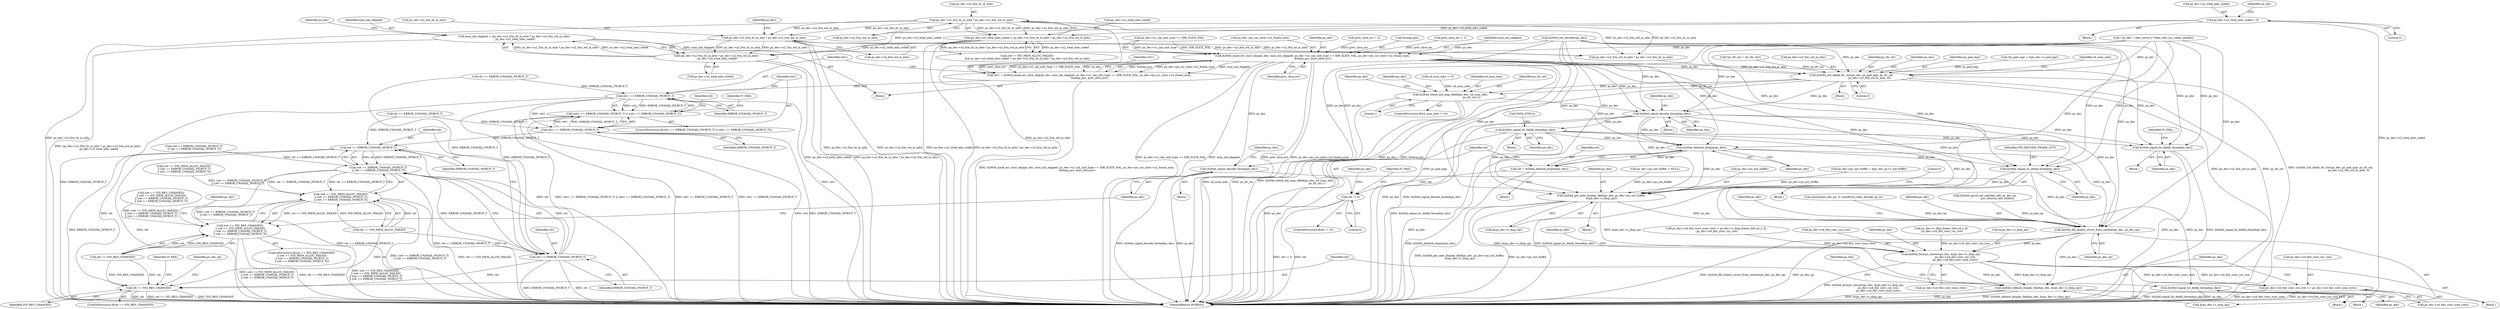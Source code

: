 digraph "0_Android_a78887bcffbc2995cf9ed72e0697acf560875e9e@integer" {
"1001482" [label="(Call,num_mb_skipped = (ps_dec->u2_frm_ht_in_mbs * ps_dec->u2_frm_wd_in_mbs)\n - ps_dec->u2_total_mbs_coded)"];
"1001484" [label="(Call,(ps_dec->u2_frm_ht_in_mbs * ps_dec->u2_frm_wd_in_mbs)\n - ps_dec->u2_total_mbs_coded)"];
"1001485" [label="(Call,ps_dec->u2_frm_ht_in_mbs * ps_dec->u2_frm_wd_in_mbs)"];
"1001470" [label="(Call,ps_dec->u2_frm_ht_in_mbs * ps_dec->u2_frm_wd_in_mbs)"];
"1001466" [label="(Call,ps_dec->u2_total_mbs_coded < ps_dec->u2_frm_ht_in_mbs * ps_dec->u2_frm_wd_in_mbs)"];
"1000908" [label="(Call,ps_dec->u2_total_mbs_coded = 0)"];
"1001514" [label="(Call,ih264d_mark_err_slice_skip(ps_dec, num_mb_skipped, ps_dec->u1_nal_unit_type == IDR_SLICE_NAL, ps_dec->ps_cur_slice->u2_frame_num,\n &temp_poc, prev_slice_err))"];
"1001512" [label="(Call,ret1 = ih264d_mark_err_slice_skip(ps_dec, num_mb_skipped, ps_dec->u1_nal_unit_type == IDR_SLICE_NAL, ps_dec->ps_cur_slice->u2_frame_num,\n &temp_poc, prev_slice_err))"];
"1001532" [label="(Call,ret1 == ERROR_UNAVAIL_PICBUF_T)"];
"1001531" [label="(Call,(ret1 == ERROR_UNAVAIL_PICBUF_T) || (ret1 == ERROR_UNAVAIL_MVBUF_T))"];
"1001535" [label="(Call,ret1 == ERROR_UNAVAIL_MVBUF_T)"];
"1001554" [label="(Call,ret == ERROR_UNAVAIL_MVBUF_T)"];
"1001550" [label="(Call,(ret == ERROR_UNAVAIL_PICBUF_T)\n || (ret == ERROR_UNAVAIL_MVBUF_T))"];
"1001546" [label="(Call,(ret == IVD_MEM_ALLOC_FAILED)\n || (ret == ERROR_UNAVAIL_PICBUF_T)\n || (ret == ERROR_UNAVAIL_MVBUF_T))"];
"1001542" [label="(Call,(ret == IVD_RES_CHANGED)\n || (ret == IVD_MEM_ALLOC_FAILED)\n || (ret == ERROR_UNAVAIL_PICBUF_T)\n || (ret == ERROR_UNAVAIL_MVBUF_T))"];
"1001570" [label="(Call,ret == IVD_RES_CHANGED)"];
"1001551" [label="(Call,ret == ERROR_UNAVAIL_PICBUF_T)"];
"1001558" [label="(Call,ih264d_signal_decode_thread(ps_dec))"];
"1001567" [label="(Call,ih264d_signal_bs_deblk_thread(ps_dec))"];
"1001647" [label="(Call,ih264d_init_deblk_tfr_ctxt(ps_dec, ps_pad_mgr, ps_tfr_cxt,\n                                           ps_dec->u2_frm_wd_in_mbs, 0))"];
"1001671" [label="(Call,ih264d_check_mb_map_deblk(ps_dec, u4_num_mbs,\n                                                   ps_tfr_cxt,1))"];
"1001681" [label="(Call,ih264d_signal_decode_thread(ps_dec))"];
"1001690" [label="(Call,ih264d_signal_bs_deblk_thread(ps_dec))"];
"1001789" [label="(Call,ih264d_signal_bs_deblk_thread(ps_dec))"];
"1001845" [label="(Call,ih264d_deblock_display(ps_dec))"];
"1001843" [label="(Call,ret = ih264d_deblock_display(ps_dec))"];
"1001848" [label="(Call,ret != 0)"];
"1001967" [label="(Call,ih264d_signal_bs_deblk_thread(ps_dec))"];
"1001981" [label="(Call,ih264d_get_next_display_field(ps_dec, ps_dec->ps_out_buffer,\n &(ps_dec->s_disp_op)))"];
"1002009" [label="(Call,ih264d_fill_output_struct_from_context(ps_dec, ps_dec_op))"];
"1002040" [label="(Call,ih264d_format_convert(ps_dec, &(ps_dec->s_disp_op),\n                                  ps_dec->u4_fmt_conv_cur_row,\n                                  ps_dec->u4_fmt_conv_num_rows))"];
"1002052" [label="(Call,ps_dec->u4_fmt_conv_cur_row += ps_dec->u4_fmt_conv_num_rows)"];
"1002059" [label="(Call,ih264d_release_display_field(ps_dec, &(ps_dec->s_disp_op)))"];
"1001321" [label="(Call,ret == ERROR_UNAVAIL_PICBUF_T)"];
"1001973" [label="(Identifier,IVD_DECODE_FRAME_OUT)"];
"1001484" [label="(Call,(ps_dec->u2_frm_ht_in_mbs * ps_dec->u2_frm_wd_in_mbs)\n - ps_dec->u2_total_mbs_coded)"];
"1000912" [label="(Literal,0)"];
"1001788" [label="(Block,)"];
"1001656" [label="(Identifier,u4_num_mbs)"];
"1002052" [label="(Call,ps_dec->u4_fmt_conv_cur_row += ps_dec->u4_fmt_conv_num_rows)"];
"1001566" [label="(Block,)"];
"1001844" [label="(Identifier,ret)"];
"1001668" [label="(Call,u4_num_mbs != 0)"];
"1001486" [label="(Call,ps_dec->u2_frm_ht_in_mbs)"];
"1001843" [label="(Call,ret = ih264d_deblock_display(ps_dec))"];
"1001544" [label="(Identifier,ret)"];
"1001559" [label="(Identifier,ps_dec)"];
"1002041" [label="(Identifier,ps_dec)"];
"1001567" [label="(Call,ih264d_signal_bs_deblk_thread(ps_dec))"];
"1001467" [label="(Call,ps_dec->u2_total_mbs_coded)"];
"1001483" [label="(Identifier,num_mb_skipped)"];
"1001553" [label="(Identifier,ERROR_UNAVAIL_PICBUF_T)"];
"1001618" [label="(Call,*ps_tfr_cxt = &s_tfr_ctxt)"];
"1001613" [label="(Block,)"];
"1001535" [label="(Call,ret1 == ERROR_UNAVAIL_MVBUF_T)"];
"1001857" [label="(Identifier,ps_dec)"];
"1001536" [label="(Identifier,ret1)"];
"1001673" [label="(Identifier,u4_num_mbs)"];
"1001966" [label="(Block,)"];
"1001568" [label="(Identifier,ps_dec)"];
"1001517" [label="(Call,ps_dec->u1_nal_unit_type == IDR_SLICE_NAL)"];
"1001572" [label="(Identifier,IVD_RES_CHANGED)"];
"1001848" [label="(Call,ret != 0)"];
"1001853" [label="(Identifier,IV_FAIL)"];
"1001674" [label="(Identifier,ps_tfr_cxt)"];
"1001546" [label="(Call,(ret == IVD_MEM_ALLOC_FAILED)\n || (ret == ERROR_UNAVAIL_PICBUF_T)\n || (ret == ERROR_UNAVAIL_MVBUF_T))"];
"1002031" [label="(Call,ps_dec->s_disp_frame_info.u4_y_ht\n - ps_dec->u4_fmt_conv_cur_row)"];
"1001792" [label="(Identifier,IV_FAIL)"];
"1001570" [label="(Call,ret == IVD_RES_CHANGED)"];
"1000915" [label="(Identifier,ps_dec)"];
"1001512" [label="(Call,ret1 = ih264d_mark_err_slice_skip(ps_dec, num_mb_skipped, ps_dec->u1_nal_unit_type == IDR_SLICE_NAL, ps_dec->ps_cur_slice->u2_frame_num,\n &temp_poc, prev_slice_err))"];
"1001485" [label="(Call,ps_dec->u2_frm_ht_in_mbs * ps_dec->u2_frm_wd_in_mbs)"];
"1000909" [label="(Call,ps_dec->u2_total_mbs_coded)"];
"1001689" [label="(Block,)"];
"1001682" [label="(Identifier,ps_dec)"];
"1001845" [label="(Call,ih264d_deblock_display(ps_dec))"];
"1002015" [label="(Identifier,ps_dec)"];
"1001522" [label="(Call,ps_dec->ps_cur_slice->u2_frame_num)"];
"1001654" [label="(Literal,0)"];
"1001678" [label="(Identifier,ps_dec)"];
"1000151" [label="(Block,)"];
"1001986" [label="(Call,&(ps_dec->s_disp_op))"];
"1001537" [label="(Identifier,ERROR_UNAVAIL_MVBUF_T)"];
"1001569" [label="(ControlStructure,if(ret == IVD_RES_CHANGED))"];
"1001515" [label="(Identifier,ps_dec)"];
"1001509" [label="(Call,prev_slice_err = 2)"];
"1001324" [label="(Call,ret == ERROR_UNAVAIL_MVBUF_T)"];
"1001557" [label="(Block,)"];
"1001558" [label="(Call,ih264d_signal_decode_thread(ps_dec))"];
"1001847" [label="(ControlStructure,if(ret != 0))"];
"1002042" [label="(Call,&(ps_dec->s_disp_op))"];
"1001527" [label="(Call,&temp_poc)"];
"1001541" [label="(ControlStructure,if((ret == IVD_RES_CHANGED)\n || (ret == IVD_MEM_ALLOC_FAILED)\n || (ret == ERROR_UNAVAIL_PICBUF_T)\n || (ret == ERROR_UNAVAIL_MVBUF_T)))"];
"1001492" [label="(Call,ps_dec->u2_total_mbs_coded)"];
"1001667" [label="(ControlStructure,if(u4_num_mbs != 0))"];
"1001789" [label="(Call,ih264d_signal_bs_deblk_thread(ps_dec))"];
"1001651" [label="(Call,ps_dec->u2_frm_wd_in_mbs)"];
"1001846" [label="(Identifier,ps_dec)"];
"1001583" [label="(Identifier,ps_dec)"];
"1001983" [label="(Call,ps_dec->ps_out_buffer)"];
"1001470" [label="(Call,ps_dec->u2_frm_ht_in_mbs * ps_dec->u2_frm_wd_in_mbs)"];
"1001320" [label="(Call,(ret == ERROR_UNAVAIL_PICBUF_T)\n || (ret == ERROR_UNAVAIL_MVBUF_T))"];
"1001691" [label="(Identifier,ps_dec)"];
"1001968" [label="(Identifier,ps_dec)"];
"1001790" [label="(Identifier,ps_dec)"];
"1001462" [label="(Call,(ret != IVD_MEM_ALLOC_FAILED)\n && ps_dec->u2_total_mbs_coded < ps_dec->u2_frm_ht_in_mbs * ps_dec->u2_frm_wd_in_mbs)"];
"1000324" [label="(Call,ps_dec->ps_out_buffer = &ps_dec_ip->s_out_buffer)"];
"1002011" [label="(Identifier,ps_dec_op)"];
"1001690" [label="(Call,ih264d_signal_bs_deblk_thread(ps_dec))"];
"1001585" [label="(Block,)"];
"1002049" [label="(Call,ps_dec->u4_fmt_conv_num_rows)"];
"1001513" [label="(Identifier,ret1)"];
"1001967" [label="(Call,ih264d_signal_bs_deblk_thread(ps_dec))"];
"1001992" [label="(Literal,0)"];
"1000227" [label="(Call,memset(ps_dec_op, 0, sizeof(ivd_video_decode_op_t)))"];
"1001547" [label="(Call,ret == IVD_MEM_ALLOC_FAILED)"];
"1001534" [label="(Identifier,ERROR_UNAVAIL_PICBUF_T)"];
"1001681" [label="(Call,ih264d_signal_decode_thread(ps_dec))"];
"1002054" [label="(Identifier,ps_dec)"];
"1001466" [label="(Call,ps_dec->u2_total_mbs_coded < ps_dec->u2_frm_ht_in_mbs * ps_dec->u2_frm_wd_in_mbs)"];
"1001555" [label="(Identifier,ret)"];
"1001563" [label="(Identifier,ps_dec)"];
"1001498" [label="(Identifier,ps_dec)"];
"1001316" [label="(Call,(ret == IVD_MEM_ALLOC_FAILED)\n || (ret == ERROR_UNAVAIL_PICBUF_T)\n || (ret == ERROR_UNAVAIL_MVBUF_T))"];
"1001489" [label="(Call,ps_dec->u2_frm_wd_in_mbs)"];
"1001540" [label="(Identifier,IV_FAIL)"];
"1001493" [label="(Identifier,ps_dec)"];
"1001672" [label="(Identifier,ps_dec)"];
"1001580" [label="(Identifier,IV_FAIL)"];
"1001531" [label="(Call,(ret1 == ERROR_UNAVAIL_PICBUF_T) || (ret1 == ERROR_UNAVAIL_MVBUF_T))"];
"1002056" [label="(Call,ps_dec->u4_fmt_conv_num_rows)"];
"1001471" [label="(Call,ps_dec->u2_frm_ht_in_mbs)"];
"1001981" [label="(Call,ih264d_get_next_display_field(ps_dec, ps_dec->ps_out_buffer,\n &(ps_dec->s_disp_op)))"];
"1001477" [label="(Block,)"];
"1001542" [label="(Call,(ret == IVD_RES_CHANGED)\n || (ret == IVD_MEM_ALLOC_FAILED)\n || (ret == ERROR_UNAVAIL_PICBUF_T)\n || (ret == ERROR_UNAVAIL_MVBUF_T))"];
"1001505" [label="(Call,prev_slice_err = 1)"];
"1001532" [label="(Call,ret1 == ERROR_UNAVAIL_PICBUF_T)"];
"1001842" [label="(Block,)"];
"1001543" [label="(Call,ret == IVD_RES_CHANGED)"];
"1001529" [label="(Identifier,prev_slice_err)"];
"1002009" [label="(Call,ih264d_fill_output_struct_from_context(ps_dec, ps_dec_op))"];
"1001850" [label="(Literal,0)"];
"1002053" [label="(Call,ps_dec->u4_fmt_conv_cur_row)"];
"1001533" [label="(Identifier,ret1)"];
"1001849" [label="(Identifier,ret)"];
"1001552" [label="(Identifier,ret)"];
"1001647" [label="(Call,ih264d_init_deblk_tfr_ctxt(ps_dec, ps_pad_mgr, ps_tfr_cxt,\n                                           ps_dec->u2_frm_wd_in_mbs, 0))"];
"1002059" [label="(Call,ih264d_release_display_field(ps_dec, &(ps_dec->s_disp_op)))"];
"1001551" [label="(Call,ret == ERROR_UNAVAIL_PICBUF_T)"];
"1002026" [label="(Block,)"];
"1001312" [label="(Call,(ret == IVD_RES_CHANGED)\n || (ret == IVD_MEM_ALLOC_FAILED)\n || (ret == ERROR_UNAVAIL_PICBUF_T)\n || (ret == ERROR_UNAVAIL_MVBUF_T))"];
"1001482" [label="(Call,num_mb_skipped = (ps_dec->u2_frm_ht_in_mbs * ps_dec->u2_frm_wd_in_mbs)\n - ps_dec->u2_total_mbs_coded)"];
"1002129" [label="(MethodReturn,WORD32)"];
"1001474" [label="(Call,ps_dec->u2_frm_wd_in_mbs)"];
"1001514" [label="(Call,ih264d_mark_err_slice_skip(ps_dec, num_mb_skipped, ps_dec->u1_nal_unit_type == IDR_SLICE_NAL, ps_dec->ps_cur_slice->u2_frame_num,\n &temp_poc, prev_slice_err))"];
"1002027" [label="(Call,ps_dec->u4_fmt_conv_num_rows = ps_dec->s_disp_frame_info.u4_y_ht\n - ps_dec->u4_fmt_conv_cur_row)"];
"1002010" [label="(Identifier,ps_dec)"];
"1000896" [label="(Call,ih264d_init_decoder(ps_dec))"];
"1000908" [label="(Call,ps_dec->u2_total_mbs_coded = 0)"];
"1001571" [label="(Identifier,ret)"];
"1001286" [label="(Call,ih264d_parse_nal_unit(dec_hdl, ps_dec_op,\n                              pu1_bitstrm_buf, buflen))"];
"1001982" [label="(Identifier,ps_dec)"];
"1001671" [label="(Call,ih264d_check_mb_map_deblk(ps_dec, u4_num_mbs,\n                                                   ps_tfr_cxt,1))"];
"1002040" [label="(Call,ih264d_format_convert(ps_dec, &(ps_dec->s_disp_op),\n                                  ps_dec->u4_fmt_conv_cur_row,\n                                  ps_dec->u4_fmt_conv_num_rows))"];
"1001692" [label="(Call,DATA_SYNC())"];
"1001969" [label="(Block,)"];
"1002069" [label="(Identifier,ps_dec)"];
"1000153" [label="(Call,* ps_dec = (dec_struct_t *)(dec_hdl->pv_codec_handle))"];
"1002061" [label="(Call,&(ps_dec->s_disp_op))"];
"1001550" [label="(Call,(ret == ERROR_UNAVAIL_PICBUF_T)\n || (ret == ERROR_UNAVAIL_MVBUF_T))"];
"1000311" [label="(Call,ps_dec->ps_out_buffer = NULL)"];
"1001980" [label="(Block,)"];
"1001650" [label="(Identifier,ps_tfr_cxt)"];
"1001556" [label="(Identifier,ERROR_UNAVAIL_MVBUF_T)"];
"1001516" [label="(Identifier,num_mb_skipped)"];
"1001648" [label="(Identifier,ps_dec)"];
"1001632" [label="(Call,ps_dec->u2_frm_wd_in_mbs * ps_dec->u2_frm_ht_in_mbs)"];
"1001649" [label="(Identifier,ps_pad_mgr)"];
"1001530" [label="(ControlStructure,if((ret1 == ERROR_UNAVAIL_PICBUF_T) || (ret1 == ERROR_UNAVAIL_MVBUF_T)))"];
"1001554" [label="(Call,ret == ERROR_UNAVAIL_MVBUF_T)"];
"1001576" [label="(Identifier,ps_dec_op)"];
"1001686" [label="(Identifier,ps_dec)"];
"1001675" [label="(Literal,1)"];
"1002046" [label="(Call,ps_dec->u4_fmt_conv_cur_row)"];
"1001623" [label="(Call,*ps_pad_mgr = &ps_dec->s_pad_mgr)"];
"1002060" [label="(Identifier,ps_dec)"];
"1001482" -> "1001477"  [label="AST: "];
"1001482" -> "1001484"  [label="CFG: "];
"1001483" -> "1001482"  [label="AST: "];
"1001484" -> "1001482"  [label="AST: "];
"1001498" -> "1001482"  [label="CFG: "];
"1001482" -> "1002129"  [label="DDG: (ps_dec->u2_frm_ht_in_mbs * ps_dec->u2_frm_wd_in_mbs)\n - ps_dec->u2_total_mbs_coded"];
"1001484" -> "1001482"  [label="DDG: ps_dec->u2_frm_ht_in_mbs * ps_dec->u2_frm_wd_in_mbs"];
"1001484" -> "1001482"  [label="DDG: ps_dec->u2_total_mbs_coded"];
"1001482" -> "1001514"  [label="DDG: num_mb_skipped"];
"1001484" -> "1001492"  [label="CFG: "];
"1001485" -> "1001484"  [label="AST: "];
"1001492" -> "1001484"  [label="AST: "];
"1001484" -> "1002129"  [label="DDG: ps_dec->u2_total_mbs_coded"];
"1001484" -> "1002129"  [label="DDG: ps_dec->u2_frm_ht_in_mbs * ps_dec->u2_frm_wd_in_mbs"];
"1001485" -> "1001484"  [label="DDG: ps_dec->u2_frm_ht_in_mbs"];
"1001485" -> "1001484"  [label="DDG: ps_dec->u2_frm_wd_in_mbs"];
"1001466" -> "1001484"  [label="DDG: ps_dec->u2_total_mbs_coded"];
"1000908" -> "1001484"  [label="DDG: ps_dec->u2_total_mbs_coded"];
"1001485" -> "1001489"  [label="CFG: "];
"1001486" -> "1001485"  [label="AST: "];
"1001489" -> "1001485"  [label="AST: "];
"1001493" -> "1001485"  [label="CFG: "];
"1001485" -> "1002129"  [label="DDG: ps_dec->u2_frm_ht_in_mbs"];
"1001485" -> "1002129"  [label="DDG: ps_dec->u2_frm_wd_in_mbs"];
"1001470" -> "1001485"  [label="DDG: ps_dec->u2_frm_ht_in_mbs"];
"1001470" -> "1001485"  [label="DDG: ps_dec->u2_frm_wd_in_mbs"];
"1001485" -> "1001632"  [label="DDG: ps_dec->u2_frm_wd_in_mbs"];
"1001485" -> "1001632"  [label="DDG: ps_dec->u2_frm_ht_in_mbs"];
"1001470" -> "1001466"  [label="AST: "];
"1001470" -> "1001474"  [label="CFG: "];
"1001471" -> "1001470"  [label="AST: "];
"1001474" -> "1001470"  [label="AST: "];
"1001466" -> "1001470"  [label="CFG: "];
"1001470" -> "1002129"  [label="DDG: ps_dec->u2_frm_wd_in_mbs"];
"1001470" -> "1002129"  [label="DDG: ps_dec->u2_frm_ht_in_mbs"];
"1001470" -> "1001466"  [label="DDG: ps_dec->u2_frm_ht_in_mbs"];
"1001470" -> "1001466"  [label="DDG: ps_dec->u2_frm_wd_in_mbs"];
"1001470" -> "1001632"  [label="DDG: ps_dec->u2_frm_wd_in_mbs"];
"1001470" -> "1001632"  [label="DDG: ps_dec->u2_frm_ht_in_mbs"];
"1001466" -> "1001462"  [label="AST: "];
"1001467" -> "1001466"  [label="AST: "];
"1001462" -> "1001466"  [label="CFG: "];
"1001466" -> "1002129"  [label="DDG: ps_dec->u2_total_mbs_coded"];
"1001466" -> "1002129"  [label="DDG: ps_dec->u2_frm_ht_in_mbs * ps_dec->u2_frm_wd_in_mbs"];
"1001466" -> "1001462"  [label="DDG: ps_dec->u2_total_mbs_coded"];
"1001466" -> "1001462"  [label="DDG: ps_dec->u2_frm_ht_in_mbs * ps_dec->u2_frm_wd_in_mbs"];
"1000908" -> "1001466"  [label="DDG: ps_dec->u2_total_mbs_coded"];
"1000908" -> "1000151"  [label="AST: "];
"1000908" -> "1000912"  [label="CFG: "];
"1000909" -> "1000908"  [label="AST: "];
"1000912" -> "1000908"  [label="AST: "];
"1000915" -> "1000908"  [label="CFG: "];
"1000908" -> "1002129"  [label="DDG: ps_dec->u2_total_mbs_coded"];
"1001514" -> "1001512"  [label="AST: "];
"1001514" -> "1001529"  [label="CFG: "];
"1001515" -> "1001514"  [label="AST: "];
"1001516" -> "1001514"  [label="AST: "];
"1001517" -> "1001514"  [label="AST: "];
"1001522" -> "1001514"  [label="AST: "];
"1001527" -> "1001514"  [label="AST: "];
"1001529" -> "1001514"  [label="AST: "];
"1001512" -> "1001514"  [label="CFG: "];
"1001514" -> "1002129"  [label="DDG: ps_dec->u1_nal_unit_type == IDR_SLICE_NAL"];
"1001514" -> "1002129"  [label="DDG: num_mb_skipped"];
"1001514" -> "1002129"  [label="DDG: prev_slice_err"];
"1001514" -> "1002129"  [label="DDG: ps_dec->ps_cur_slice->u2_frame_num"];
"1001514" -> "1002129"  [label="DDG: ps_dec"];
"1001514" -> "1002129"  [label="DDG: &temp_poc"];
"1001514" -> "1001512"  [label="DDG: &temp_poc"];
"1001514" -> "1001512"  [label="DDG: ps_dec->ps_cur_slice->u2_frame_num"];
"1001514" -> "1001512"  [label="DDG: num_mb_skipped"];
"1001514" -> "1001512"  [label="DDG: prev_slice_err"];
"1001514" -> "1001512"  [label="DDG: ps_dec->u1_nal_unit_type == IDR_SLICE_NAL"];
"1001514" -> "1001512"  [label="DDG: ps_dec"];
"1000896" -> "1001514"  [label="DDG: ps_dec"];
"1000153" -> "1001514"  [label="DDG: ps_dec"];
"1001517" -> "1001514"  [label="DDG: ps_dec->u1_nal_unit_type"];
"1001517" -> "1001514"  [label="DDG: IDR_SLICE_NAL"];
"1001505" -> "1001514"  [label="DDG: prev_slice_err"];
"1001509" -> "1001514"  [label="DDG: prev_slice_err"];
"1001514" -> "1001558"  [label="DDG: ps_dec"];
"1001514" -> "1001647"  [label="DDG: ps_dec"];
"1001514" -> "1001681"  [label="DDG: ps_dec"];
"1001514" -> "1001789"  [label="DDG: ps_dec"];
"1001514" -> "1001845"  [label="DDG: ps_dec"];
"1001514" -> "1001967"  [label="DDG: ps_dec"];
"1001514" -> "1001981"  [label="DDG: ps_dec"];
"1001514" -> "1002009"  [label="DDG: ps_dec"];
"1001512" -> "1001477"  [label="AST: "];
"1001513" -> "1001512"  [label="AST: "];
"1001533" -> "1001512"  [label="CFG: "];
"1001512" -> "1002129"  [label="DDG: ih264d_mark_err_slice_skip(ps_dec, num_mb_skipped, ps_dec->u1_nal_unit_type == IDR_SLICE_NAL, ps_dec->ps_cur_slice->u2_frame_num,\n &temp_poc, prev_slice_err)"];
"1001512" -> "1001532"  [label="DDG: ret1"];
"1001532" -> "1001531"  [label="AST: "];
"1001532" -> "1001534"  [label="CFG: "];
"1001533" -> "1001532"  [label="AST: "];
"1001534" -> "1001532"  [label="AST: "];
"1001536" -> "1001532"  [label="CFG: "];
"1001531" -> "1001532"  [label="CFG: "];
"1001532" -> "1002129"  [label="DDG: ERROR_UNAVAIL_PICBUF_T"];
"1001532" -> "1002129"  [label="DDG: ret1"];
"1001532" -> "1001531"  [label="DDG: ret1"];
"1001532" -> "1001531"  [label="DDG: ERROR_UNAVAIL_PICBUF_T"];
"1001321" -> "1001532"  [label="DDG: ERROR_UNAVAIL_PICBUF_T"];
"1001532" -> "1001535"  [label="DDG: ret1"];
"1001532" -> "1001551"  [label="DDG: ERROR_UNAVAIL_PICBUF_T"];
"1001531" -> "1001530"  [label="AST: "];
"1001531" -> "1001535"  [label="CFG: "];
"1001535" -> "1001531"  [label="AST: "];
"1001540" -> "1001531"  [label="CFG: "];
"1001544" -> "1001531"  [label="CFG: "];
"1001531" -> "1002129"  [label="DDG: (ret1 == ERROR_UNAVAIL_PICBUF_T) || (ret1 == ERROR_UNAVAIL_MVBUF_T)"];
"1001531" -> "1002129"  [label="DDG: ret1 == ERROR_UNAVAIL_MVBUF_T"];
"1001531" -> "1002129"  [label="DDG: ret1 == ERROR_UNAVAIL_PICBUF_T"];
"1001535" -> "1001531"  [label="DDG: ret1"];
"1001535" -> "1001531"  [label="DDG: ERROR_UNAVAIL_MVBUF_T"];
"1001535" -> "1001537"  [label="CFG: "];
"1001536" -> "1001535"  [label="AST: "];
"1001537" -> "1001535"  [label="AST: "];
"1001535" -> "1002129"  [label="DDG: ERROR_UNAVAIL_MVBUF_T"];
"1001535" -> "1002129"  [label="DDG: ret1"];
"1001324" -> "1001535"  [label="DDG: ERROR_UNAVAIL_MVBUF_T"];
"1001535" -> "1001554"  [label="DDG: ERROR_UNAVAIL_MVBUF_T"];
"1001554" -> "1001550"  [label="AST: "];
"1001554" -> "1001556"  [label="CFG: "];
"1001555" -> "1001554"  [label="AST: "];
"1001556" -> "1001554"  [label="AST: "];
"1001550" -> "1001554"  [label="CFG: "];
"1001554" -> "1002129"  [label="DDG: ERROR_UNAVAIL_MVBUF_T"];
"1001554" -> "1002129"  [label="DDG: ret"];
"1001554" -> "1001550"  [label="DDG: ret"];
"1001554" -> "1001550"  [label="DDG: ERROR_UNAVAIL_MVBUF_T"];
"1001551" -> "1001554"  [label="DDG: ret"];
"1001324" -> "1001554"  [label="DDG: ERROR_UNAVAIL_MVBUF_T"];
"1001554" -> "1001570"  [label="DDG: ret"];
"1001550" -> "1001546"  [label="AST: "];
"1001550" -> "1001551"  [label="CFG: "];
"1001551" -> "1001550"  [label="AST: "];
"1001546" -> "1001550"  [label="CFG: "];
"1001550" -> "1002129"  [label="DDG: ret == ERROR_UNAVAIL_PICBUF_T"];
"1001550" -> "1002129"  [label="DDG: ret == ERROR_UNAVAIL_MVBUF_T"];
"1001550" -> "1001546"  [label="DDG: ret == ERROR_UNAVAIL_PICBUF_T"];
"1001550" -> "1001546"  [label="DDG: ret == ERROR_UNAVAIL_MVBUF_T"];
"1001551" -> "1001550"  [label="DDG: ret"];
"1001551" -> "1001550"  [label="DDG: ERROR_UNAVAIL_PICBUF_T"];
"1001320" -> "1001550"  [label="DDG: ret == ERROR_UNAVAIL_MVBUF_T"];
"1001546" -> "1001542"  [label="AST: "];
"1001546" -> "1001547"  [label="CFG: "];
"1001547" -> "1001546"  [label="AST: "];
"1001542" -> "1001546"  [label="CFG: "];
"1001546" -> "1002129"  [label="DDG: ret == IVD_MEM_ALLOC_FAILED"];
"1001546" -> "1002129"  [label="DDG: (ret == ERROR_UNAVAIL_PICBUF_T)\n || (ret == ERROR_UNAVAIL_MVBUF_T)"];
"1001546" -> "1001542"  [label="DDG: ret == IVD_MEM_ALLOC_FAILED"];
"1001546" -> "1001542"  [label="DDG: (ret == ERROR_UNAVAIL_PICBUF_T)\n || (ret == ERROR_UNAVAIL_MVBUF_T)"];
"1001547" -> "1001546"  [label="DDG: ret"];
"1001547" -> "1001546"  [label="DDG: IVD_MEM_ALLOC_FAILED"];
"1001316" -> "1001546"  [label="DDG: (ret == ERROR_UNAVAIL_PICBUF_T)\n || (ret == ERROR_UNAVAIL_MVBUF_T)"];
"1001542" -> "1001541"  [label="AST: "];
"1001542" -> "1001543"  [label="CFG: "];
"1001543" -> "1001542"  [label="AST: "];
"1001559" -> "1001542"  [label="CFG: "];
"1001583" -> "1001542"  [label="CFG: "];
"1001542" -> "1002129"  [label="DDG: ret == IVD_RES_CHANGED"];
"1001542" -> "1002129"  [label="DDG: (ret == IVD_RES_CHANGED)\n || (ret == IVD_MEM_ALLOC_FAILED)\n || (ret == ERROR_UNAVAIL_PICBUF_T)\n || (ret == ERROR_UNAVAIL_MVBUF_T)"];
"1001542" -> "1002129"  [label="DDG: (ret == IVD_MEM_ALLOC_FAILED)\n || (ret == ERROR_UNAVAIL_PICBUF_T)\n || (ret == ERROR_UNAVAIL_MVBUF_T)"];
"1001543" -> "1001542"  [label="DDG: ret"];
"1001543" -> "1001542"  [label="DDG: IVD_RES_CHANGED"];
"1001312" -> "1001542"  [label="DDG: (ret == IVD_MEM_ALLOC_FAILED)\n || (ret == ERROR_UNAVAIL_PICBUF_T)\n || (ret == ERROR_UNAVAIL_MVBUF_T)"];
"1001570" -> "1001569"  [label="AST: "];
"1001570" -> "1001572"  [label="CFG: "];
"1001571" -> "1001570"  [label="AST: "];
"1001572" -> "1001570"  [label="AST: "];
"1001576" -> "1001570"  [label="CFG: "];
"1001580" -> "1001570"  [label="CFG: "];
"1001570" -> "1002129"  [label="DDG: IVD_RES_CHANGED"];
"1001570" -> "1002129"  [label="DDG: ret"];
"1001570" -> "1002129"  [label="DDG: ret == IVD_RES_CHANGED"];
"1001543" -> "1001570"  [label="DDG: ret"];
"1001543" -> "1001570"  [label="DDG: IVD_RES_CHANGED"];
"1001547" -> "1001570"  [label="DDG: ret"];
"1001551" -> "1001570"  [label="DDG: ret"];
"1001551" -> "1001553"  [label="CFG: "];
"1001552" -> "1001551"  [label="AST: "];
"1001553" -> "1001551"  [label="AST: "];
"1001555" -> "1001551"  [label="CFG: "];
"1001551" -> "1002129"  [label="DDG: ERROR_UNAVAIL_PICBUF_T"];
"1001551" -> "1002129"  [label="DDG: ret"];
"1001547" -> "1001551"  [label="DDG: ret"];
"1001321" -> "1001551"  [label="DDG: ERROR_UNAVAIL_PICBUF_T"];
"1001558" -> "1001557"  [label="AST: "];
"1001558" -> "1001559"  [label="CFG: "];
"1001559" -> "1001558"  [label="AST: "];
"1001563" -> "1001558"  [label="CFG: "];
"1001558" -> "1002129"  [label="DDG: ih264d_signal_decode_thread(ps_dec)"];
"1001558" -> "1002129"  [label="DDG: ps_dec"];
"1000896" -> "1001558"  [label="DDG: ps_dec"];
"1000153" -> "1001558"  [label="DDG: ps_dec"];
"1001558" -> "1001567"  [label="DDG: ps_dec"];
"1001567" -> "1001566"  [label="AST: "];
"1001567" -> "1001568"  [label="CFG: "];
"1001568" -> "1001567"  [label="AST: "];
"1001571" -> "1001567"  [label="CFG: "];
"1001567" -> "1002129"  [label="DDG: ih264d_signal_bs_deblk_thread(ps_dec)"];
"1001567" -> "1002129"  [label="DDG: ps_dec"];
"1001647" -> "1001613"  [label="AST: "];
"1001647" -> "1001654"  [label="CFG: "];
"1001648" -> "1001647"  [label="AST: "];
"1001649" -> "1001647"  [label="AST: "];
"1001650" -> "1001647"  [label="AST: "];
"1001651" -> "1001647"  [label="AST: "];
"1001654" -> "1001647"  [label="AST: "];
"1001656" -> "1001647"  [label="CFG: "];
"1001647" -> "1002129"  [label="DDG: ps_pad_mgr"];
"1001647" -> "1002129"  [label="DDG: ps_dec->u2_frm_wd_in_mbs"];
"1001647" -> "1002129"  [label="DDG: ps_tfr_cxt"];
"1001647" -> "1002129"  [label="DDG: ih264d_init_deblk_tfr_ctxt(ps_dec, ps_pad_mgr, ps_tfr_cxt,\n                                           ps_dec->u2_frm_wd_in_mbs, 0)"];
"1000896" -> "1001647"  [label="DDG: ps_dec"];
"1000153" -> "1001647"  [label="DDG: ps_dec"];
"1001623" -> "1001647"  [label="DDG: ps_pad_mgr"];
"1001618" -> "1001647"  [label="DDG: ps_tfr_cxt"];
"1001632" -> "1001647"  [label="DDG: ps_dec->u2_frm_wd_in_mbs"];
"1001647" -> "1001671"  [label="DDG: ps_dec"];
"1001647" -> "1001671"  [label="DDG: ps_tfr_cxt"];
"1001647" -> "1001681"  [label="DDG: ps_dec"];
"1001671" -> "1001667"  [label="AST: "];
"1001671" -> "1001675"  [label="CFG: "];
"1001672" -> "1001671"  [label="AST: "];
"1001673" -> "1001671"  [label="AST: "];
"1001674" -> "1001671"  [label="AST: "];
"1001675" -> "1001671"  [label="AST: "];
"1001678" -> "1001671"  [label="CFG: "];
"1001671" -> "1002129"  [label="DDG: u4_num_mbs"];
"1001671" -> "1002129"  [label="DDG: ps_tfr_cxt"];
"1001671" -> "1002129"  [label="DDG: ih264d_check_mb_map_deblk(ps_dec, u4_num_mbs,\n                                                   ps_tfr_cxt,1)"];
"1001668" -> "1001671"  [label="DDG: u4_num_mbs"];
"1001671" -> "1001681"  [label="DDG: ps_dec"];
"1001681" -> "1001585"  [label="AST: "];
"1001681" -> "1001682"  [label="CFG: "];
"1001682" -> "1001681"  [label="AST: "];
"1001686" -> "1001681"  [label="CFG: "];
"1001681" -> "1002129"  [label="DDG: ps_dec"];
"1001681" -> "1002129"  [label="DDG: ih264d_signal_decode_thread(ps_dec)"];
"1000896" -> "1001681"  [label="DDG: ps_dec"];
"1000153" -> "1001681"  [label="DDG: ps_dec"];
"1001681" -> "1001690"  [label="DDG: ps_dec"];
"1001681" -> "1001789"  [label="DDG: ps_dec"];
"1001681" -> "1001845"  [label="DDG: ps_dec"];
"1001681" -> "1001967"  [label="DDG: ps_dec"];
"1001681" -> "1001981"  [label="DDG: ps_dec"];
"1001681" -> "1002009"  [label="DDG: ps_dec"];
"1001690" -> "1001689"  [label="AST: "];
"1001690" -> "1001691"  [label="CFG: "];
"1001691" -> "1001690"  [label="AST: "];
"1001692" -> "1001690"  [label="CFG: "];
"1001690" -> "1002129"  [label="DDG: ps_dec"];
"1001690" -> "1002129"  [label="DDG: ih264d_signal_bs_deblk_thread(ps_dec)"];
"1001690" -> "1001789"  [label="DDG: ps_dec"];
"1001690" -> "1001845"  [label="DDG: ps_dec"];
"1001690" -> "1001967"  [label="DDG: ps_dec"];
"1001690" -> "1001981"  [label="DDG: ps_dec"];
"1001690" -> "1002009"  [label="DDG: ps_dec"];
"1001789" -> "1001788"  [label="AST: "];
"1001789" -> "1001790"  [label="CFG: "];
"1001790" -> "1001789"  [label="AST: "];
"1001792" -> "1001789"  [label="CFG: "];
"1001789" -> "1002129"  [label="DDG: ps_dec"];
"1001789" -> "1002129"  [label="DDG: ih264d_signal_bs_deblk_thread(ps_dec)"];
"1000896" -> "1001789"  [label="DDG: ps_dec"];
"1000153" -> "1001789"  [label="DDG: ps_dec"];
"1001845" -> "1001843"  [label="AST: "];
"1001845" -> "1001846"  [label="CFG: "];
"1001846" -> "1001845"  [label="AST: "];
"1001843" -> "1001845"  [label="CFG: "];
"1001845" -> "1002129"  [label="DDG: ps_dec"];
"1001845" -> "1001843"  [label="DDG: ps_dec"];
"1000896" -> "1001845"  [label="DDG: ps_dec"];
"1000153" -> "1001845"  [label="DDG: ps_dec"];
"1001845" -> "1001967"  [label="DDG: ps_dec"];
"1001845" -> "1001981"  [label="DDG: ps_dec"];
"1001845" -> "1002009"  [label="DDG: ps_dec"];
"1001843" -> "1001842"  [label="AST: "];
"1001844" -> "1001843"  [label="AST: "];
"1001849" -> "1001843"  [label="CFG: "];
"1001843" -> "1002129"  [label="DDG: ih264d_deblock_display(ps_dec)"];
"1001843" -> "1001848"  [label="DDG: ret"];
"1001848" -> "1001847"  [label="AST: "];
"1001848" -> "1001850"  [label="CFG: "];
"1001849" -> "1001848"  [label="AST: "];
"1001850" -> "1001848"  [label="AST: "];
"1001853" -> "1001848"  [label="CFG: "];
"1001857" -> "1001848"  [label="CFG: "];
"1001848" -> "1002129"  [label="DDG: ret != 0"];
"1001848" -> "1002129"  [label="DDG: ret"];
"1001967" -> "1001966"  [label="AST: "];
"1001967" -> "1001968"  [label="CFG: "];
"1001968" -> "1001967"  [label="AST: "];
"1001973" -> "1001967"  [label="CFG: "];
"1001967" -> "1002129"  [label="DDG: ih264d_signal_bs_deblk_thread(ps_dec)"];
"1000896" -> "1001967"  [label="DDG: ps_dec"];
"1000153" -> "1001967"  [label="DDG: ps_dec"];
"1001967" -> "1001981"  [label="DDG: ps_dec"];
"1001967" -> "1002009"  [label="DDG: ps_dec"];
"1001981" -> "1001980"  [label="AST: "];
"1001981" -> "1001986"  [label="CFG: "];
"1001982" -> "1001981"  [label="AST: "];
"1001983" -> "1001981"  [label="AST: "];
"1001986" -> "1001981"  [label="AST: "];
"1001992" -> "1001981"  [label="CFG: "];
"1001981" -> "1002129"  [label="DDG: ps_dec->ps_out_buffer"];
"1001981" -> "1002129"  [label="DDG: ih264d_get_next_display_field(ps_dec, ps_dec->ps_out_buffer,\n &(ps_dec->s_disp_op))"];
"1000896" -> "1001981"  [label="DDG: ps_dec"];
"1000153" -> "1001981"  [label="DDG: ps_dec"];
"1000311" -> "1001981"  [label="DDG: ps_dec->ps_out_buffer"];
"1000324" -> "1001981"  [label="DDG: ps_dec->ps_out_buffer"];
"1001981" -> "1002009"  [label="DDG: ps_dec"];
"1001981" -> "1002040"  [label="DDG: &(ps_dec->s_disp_op)"];
"1001981" -> "1002059"  [label="DDG: &(ps_dec->s_disp_op)"];
"1002009" -> "1001969"  [label="AST: "];
"1002009" -> "1002011"  [label="CFG: "];
"1002010" -> "1002009"  [label="AST: "];
"1002011" -> "1002009"  [label="AST: "];
"1002015" -> "1002009"  [label="CFG: "];
"1002009" -> "1002129"  [label="DDG: ih264d_fill_output_struct_from_context(ps_dec, ps_dec_op)"];
"1002009" -> "1002129"  [label="DDG: ps_dec_op"];
"1000896" -> "1002009"  [label="DDG: ps_dec"];
"1000153" -> "1002009"  [label="DDG: ps_dec"];
"1001286" -> "1002009"  [label="DDG: ps_dec_op"];
"1000227" -> "1002009"  [label="DDG: ps_dec_op"];
"1002009" -> "1002040"  [label="DDG: ps_dec"];
"1002009" -> "1002059"  [label="DDG: ps_dec"];
"1002040" -> "1002026"  [label="AST: "];
"1002040" -> "1002049"  [label="CFG: "];
"1002041" -> "1002040"  [label="AST: "];
"1002042" -> "1002040"  [label="AST: "];
"1002046" -> "1002040"  [label="AST: "];
"1002049" -> "1002040"  [label="AST: "];
"1002054" -> "1002040"  [label="CFG: "];
"1002040" -> "1002129"  [label="DDG: ih264d_format_convert(ps_dec, &(ps_dec->s_disp_op),\n                                  ps_dec->u4_fmt_conv_cur_row,\n                                  ps_dec->u4_fmt_conv_num_rows)"];
"1002031" -> "1002040"  [label="DDG: ps_dec->u4_fmt_conv_cur_row"];
"1002027" -> "1002040"  [label="DDG: ps_dec->u4_fmt_conv_num_rows"];
"1002040" -> "1002052"  [label="DDG: ps_dec->u4_fmt_conv_num_rows"];
"1002040" -> "1002052"  [label="DDG: ps_dec->u4_fmt_conv_cur_row"];
"1002040" -> "1002059"  [label="DDG: ps_dec"];
"1002040" -> "1002059"  [label="DDG: &(ps_dec->s_disp_op)"];
"1002052" -> "1002026"  [label="AST: "];
"1002052" -> "1002056"  [label="CFG: "];
"1002053" -> "1002052"  [label="AST: "];
"1002056" -> "1002052"  [label="AST: "];
"1002060" -> "1002052"  [label="CFG: "];
"1002052" -> "1002129"  [label="DDG: ps_dec->u4_fmt_conv_num_rows"];
"1002052" -> "1002129"  [label="DDG: ps_dec->u4_fmt_conv_cur_row"];
"1002059" -> "1001969"  [label="AST: "];
"1002059" -> "1002061"  [label="CFG: "];
"1002060" -> "1002059"  [label="AST: "];
"1002061" -> "1002059"  [label="AST: "];
"1002069" -> "1002059"  [label="CFG: "];
"1002059" -> "1002129"  [label="DDG: ps_dec"];
"1002059" -> "1002129"  [label="DDG: ih264d_release_display_field(ps_dec, &(ps_dec->s_disp_op))"];
"1002059" -> "1002129"  [label="DDG: &(ps_dec->s_disp_op)"];
}
